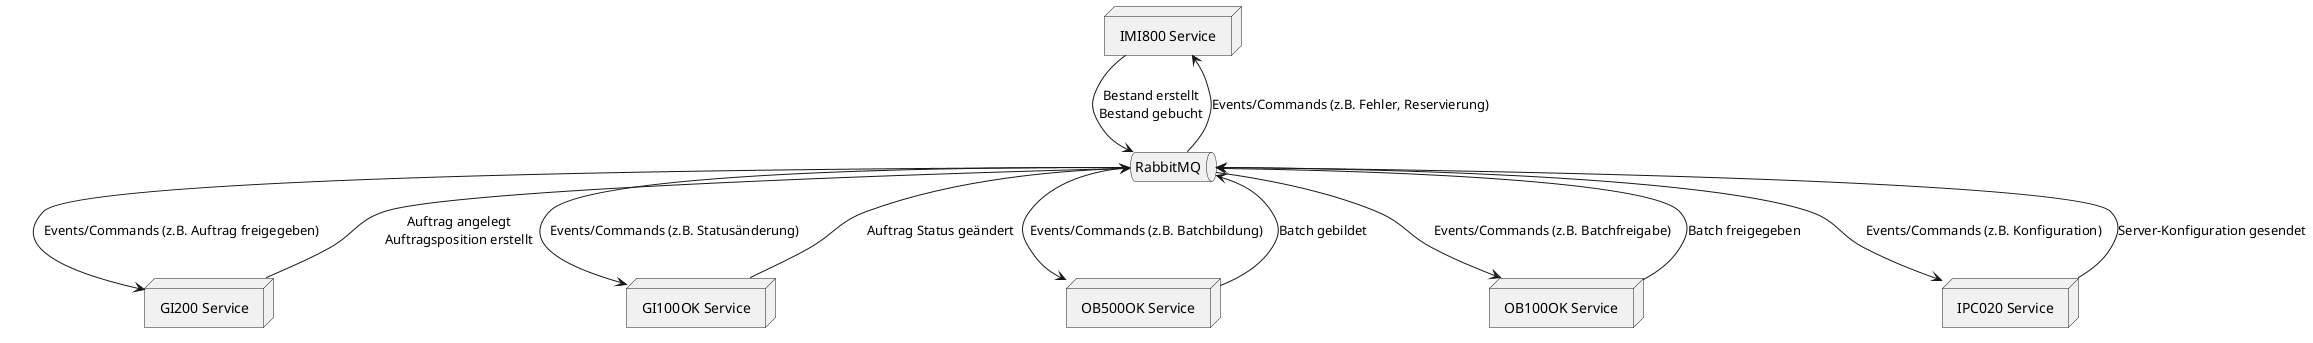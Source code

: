 ' @startuml test_flow
' start
' :Vorbereitungs-Workflow ausführen;
' note right: Dies ist ein Pflicht-Workflow vor dem Hauptprozess


' :User selects workflow;
' :System loads workflow JSON;
' if (Valid JSON?) then (yes)
'   :Display editor;
' else (no)
'   :Show error;
' endif
' stop
' @enduml

' @startuml
' start

' :Workflow starten;
' :JSON laden;
' partition "Subworkflow: Konfiguration wählen" {
'   :Konfiguration auswählen;
'   :Validierung durchführen;
'   :Konfiguration übernehmen;
' }
' :Weiter im Hauptworkflow;

' stop
' @enduml

@startuml microservice_rabbitmq_architektur

node "IMI800 Service" as IMI800
node "GI200 Service" as GI200
node "GI100OK Service" as GI100OK
node "OB500OK Service" as OB500OK
node "OB100OK Service" as OB100OK
node "IPC020 Service" as IPC020
queue "RabbitMQ" as MQ

IMI800 -down-> MQ : Bestand erstellt\nBestand gebucht
GI200 -down-> MQ : Auftrag angelegt\nAuftragsposition erstellt
GI100OK -down-> MQ : Auftrag Status geändert
OB500OK -down-> MQ : Batch gebildet
OB100OK -down-> MQ : Batch freigegeben
IPC020 -down-> MQ : Server-Konfiguration gesendet

MQ -down-> IMI800 : Events/Commands (z.B. Fehler, Reservierung)
MQ -down-> GI200 : Events/Commands (z.B. Auftrag freigegeben)
MQ -down-> GI100OK : Events/Commands (z.B. Statusänderung)
MQ -down-> OB500OK : Events/Commands (z.B. Batchbildung)
MQ -down-> OB100OK : Events/Commands (z.B. Batchfreigabe)
MQ -down-> IPC020 : Events/Commands (z.B. Konfiguration)

@enduml